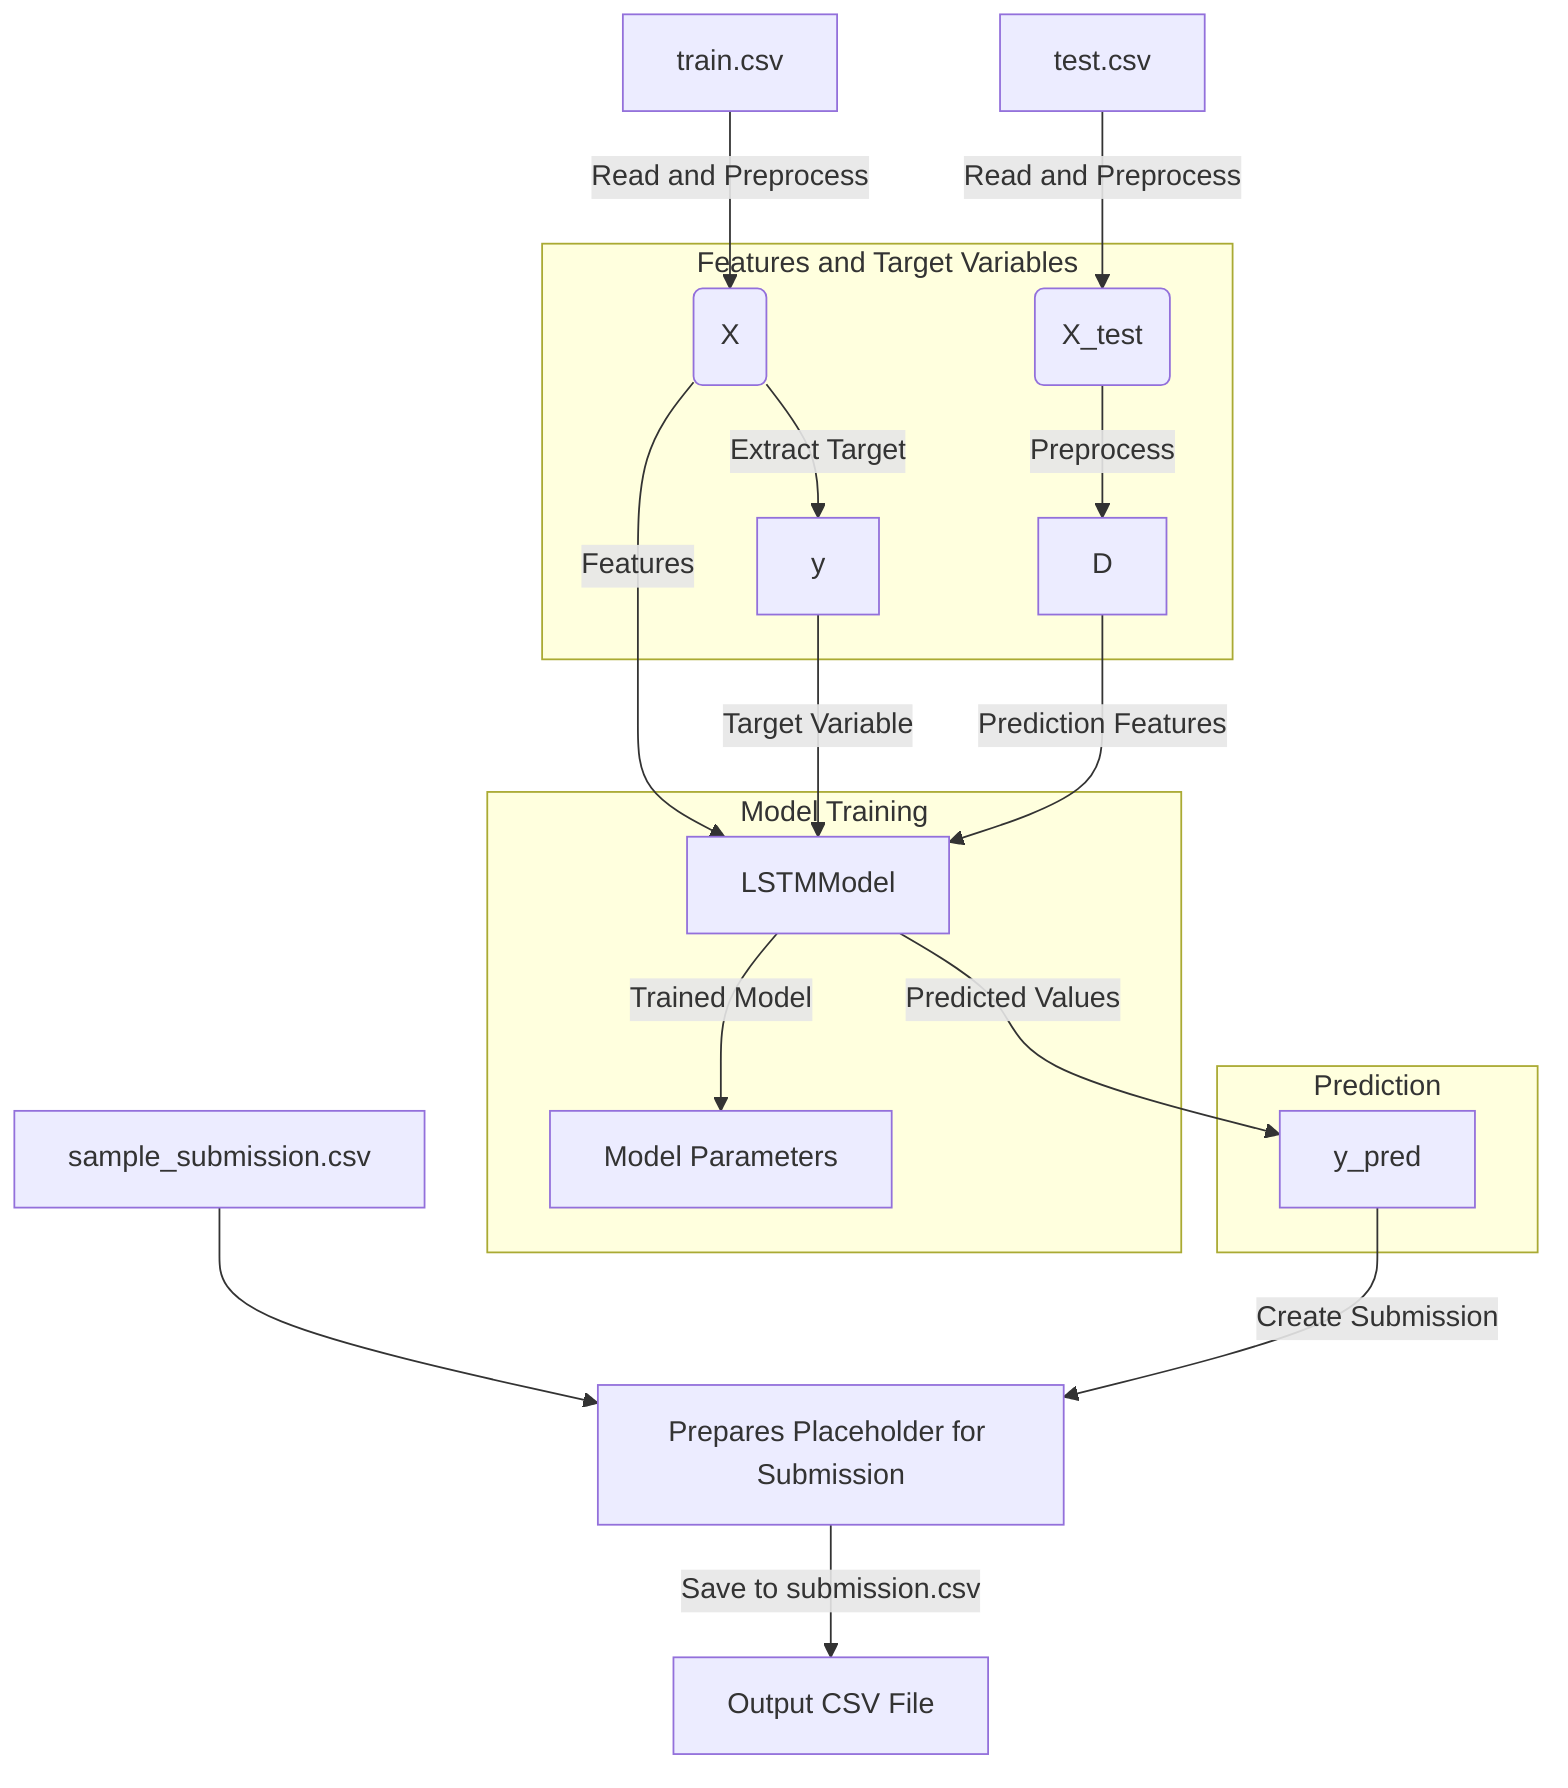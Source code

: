 flowchart TD
    %% Data Sources
    A[train.csv] -->|Read and Preprocess| B(X)
    A1[test.csv] -->|Read and Preprocess| B1(X_test)
    A2[sample_submission.csv] --> E[Prepares Placeholder for Submission]
    
    %% Data Variables
    subgraph Features and Target Variables
        B(X) -->|Extract Target| C[y]
        B1(X_test) -->|Preprocess| D
    end

    %% Model Training
    subgraph Model Training
        B -->|Features| F[LSTMModel] 
        C -->|Target Variable| F
        F -->|Trained Model| G[Model Parameters]
    end

    %% Prediction
    subgraph Prediction
        D -->|Prediction Features| F
        F -->|Predicted Values| H[y_pred]
    end

    %% Output
    H -->|Create Submission| E
    E -->|Save to submission.csv| I[Output CSV File]

    %% Explanations
    %% A - train.csv: Contains training data including features and target variable 'pressure'.
    %% A1 - test.csv: Contains test data to be used for predictions.
    %% A2 - sample_submission.csv: Template for submitting predictions.
    %% B - X: Training features dataset without 'pressure'.
    %% C - y: Target variable for training.
    %% F - LSTMModel: Model trained using LSTM architecture with specified hyperparameters.
    %% H - y_pred: Predicted outcomes for the test data.